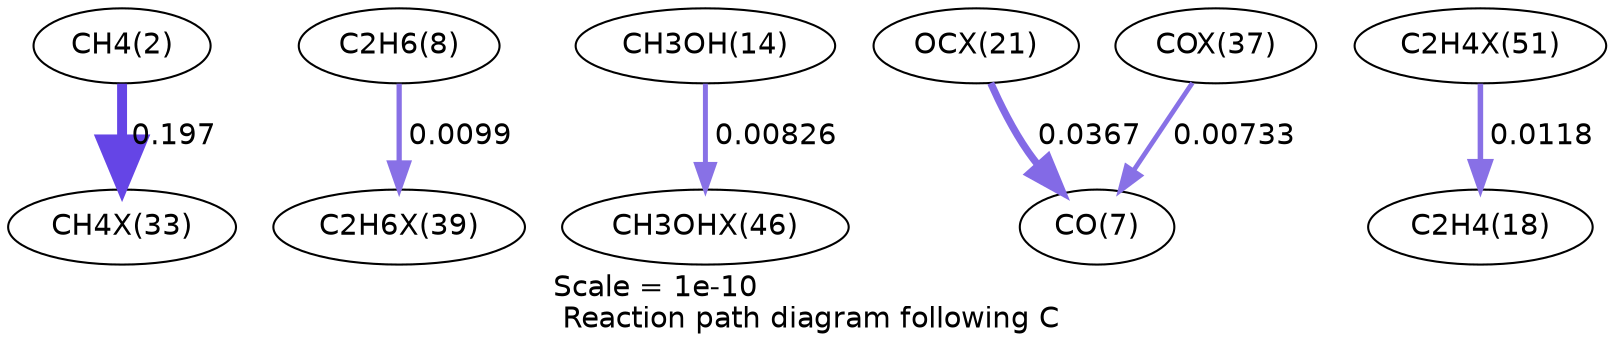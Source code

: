digraph reaction_paths {
center=1;
s4 -> s48[fontname="Helvetica", penwidth=4.77, arrowsize=2.39, color="0.7, 0.697, 0.9"
, label=" 0.197"];
s10 -> s54[fontname="Helvetica", penwidth=2.52, arrowsize=1.26, color="0.7, 0.51, 0.9"
, label=" 0.0099"];
s16 -> s61[fontname="Helvetica", penwidth=2.38, arrowsize=1.19, color="0.7, 0.508, 0.9"
, label=" 0.00826"];
s41 -> s9[fontname="Helvetica", penwidth=3.5, arrowsize=1.75, color="0.7, 0.537, 0.9"
, label=" 0.0367"];
s52 -> s9[fontname="Helvetica", penwidth=2.29, arrowsize=1.14, color="0.7, 0.507, 0.9"
, label=" 0.00733"];
s66 -> s20[fontname="Helvetica", penwidth=2.65, arrowsize=1.32, color="0.7, 0.512, 0.9"
, label=" 0.0118"];
s4 [ fontname="Helvetica", label="CH4(2)"];
s9 [ fontname="Helvetica", label="CO(7)"];
s10 [ fontname="Helvetica", label="C2H6(8)"];
s16 [ fontname="Helvetica", label="CH3OH(14)"];
s20 [ fontname="Helvetica", label="C2H4(18)"];
s41 [ fontname="Helvetica", label="OCX(21)"];
s48 [ fontname="Helvetica", label="CH4X(33)"];
s52 [ fontname="Helvetica", label="COX(37)"];
s54 [ fontname="Helvetica", label="C2H6X(39)"];
s61 [ fontname="Helvetica", label="CH3OHX(46)"];
s66 [ fontname="Helvetica", label="C2H4X(51)"];
 label = "Scale = 1e-10\l Reaction path diagram following C";
 fontname = "Helvetica";
}
